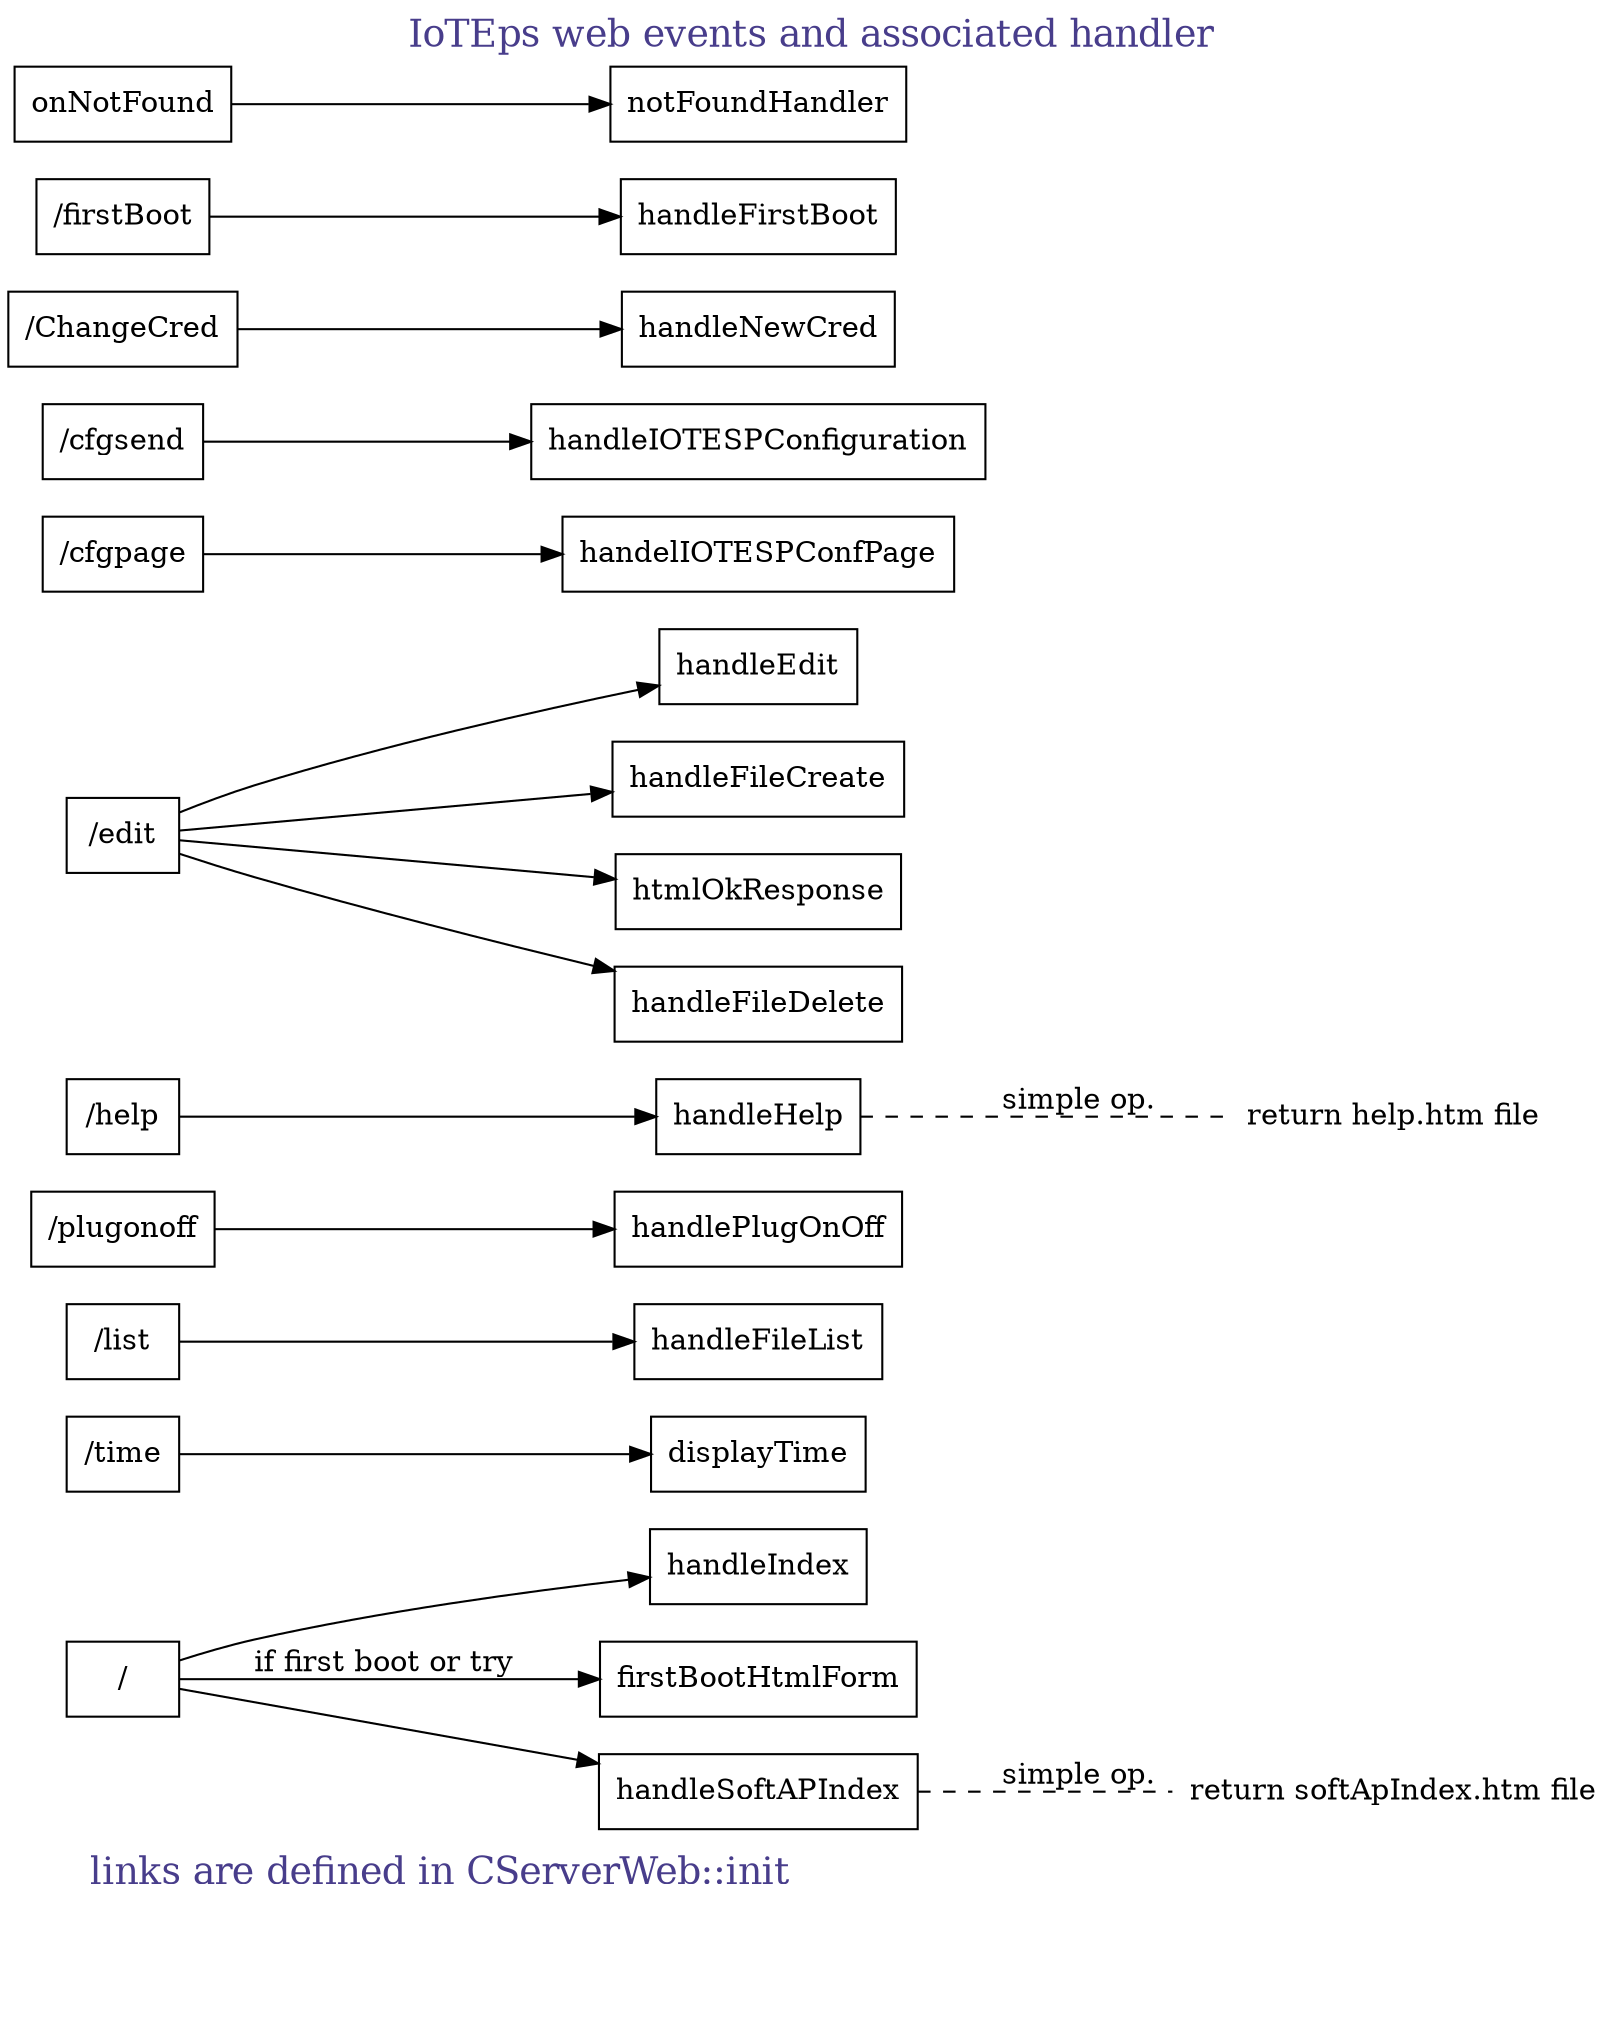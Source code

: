 digraph webEvents {
    label="IoTEps web events and associated handler" 
    fontsize=18 
    fontcolor=darkslateblue 
    #layout="twopi"
    labelloc="t" 
    rankdir="LR" 
    #ratio=auto; 
    ranksep=0.1
    #compound=true
    center=true

    subgraph clusterLegend {
        label = "links are defined in CServerWeb::init"
        ranksep=0.1
        color=none
        #shape = rectangle
        #color =  green
        a[style=invis]
        b[style=invis]
        a->b[style=invis]

        #X -> Y[style= invis]
    }

    node[shape=rect]
    "/" -> handleIndex
    "/" -> firstBootHtmlForm[label="if first boot or try"]
    "return softApIndex.htm file"[shape=none]
    "/" -> handleSoftAPIndex 
    handleSoftAPIndex ->"return softApIndex.htm file"[label="simple op." style=dashed dir=back arrowhead=none arrowtail=none ]
    "/time" -> displayTime
    "/list"-> handleFileList
    "/plugonoff" -> handlePlugOnOff
    "/help" -> handleHelp
    "return help.htm file"[shape=none]
    handleHelp -> "return help.htm file"[label="simple op." style=dashed dir=back arrowhead=none arrowtail=none]
    "/edit" -> handleEdit
    "/edit" ->handleFileCreate
    "/edit" -> htmlOkResponse
    "/edit" -> handleFileDelete
    "/cfgpage" -> handelIOTESPConfPage
    "/cfgsend" -> handleIOTESPConfiguration
    "/ChangeCred" -> handleNewCred
    "/firstBoot" -> handleFirstBoot

    onNotFound -> notFoundHandler



   


}